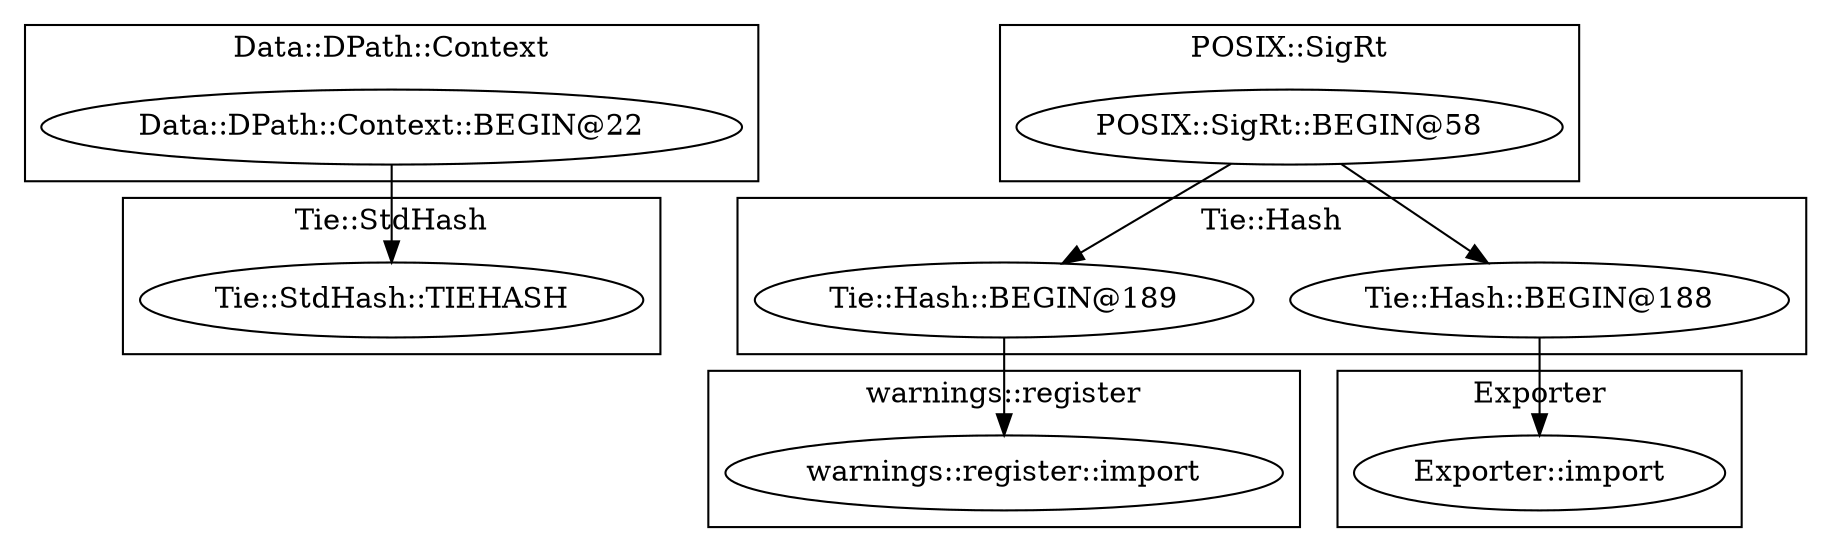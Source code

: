 digraph {
graph [overlap=false]
subgraph cluster_Data_DPath_Context {
	label="Data::DPath::Context";
	"Data::DPath::Context::BEGIN@22";
}
subgraph cluster_Tie_Hash {
	label="Tie::Hash";
	"Tie::Hash::BEGIN@189";
	"Tie::Hash::BEGIN@188";
}
subgraph cluster_Tie_StdHash {
	label="Tie::StdHash";
	"Tie::StdHash::TIEHASH";
}
subgraph cluster_POSIX_SigRt {
	label="POSIX::SigRt";
	"POSIX::SigRt::BEGIN@58";
}
subgraph cluster_Exporter {
	label="Exporter";
	"Exporter::import";
}
subgraph cluster_warnings_register {
	label="warnings::register";
	"warnings::register::import";
}
"Data::DPath::Context::BEGIN@22" -> "Tie::StdHash::TIEHASH";
"Tie::Hash::BEGIN@188" -> "Exporter::import";
"POSIX::SigRt::BEGIN@58" -> "Tie::Hash::BEGIN@188";
"POSIX::SigRt::BEGIN@58" -> "Tie::Hash::BEGIN@189";
"Tie::Hash::BEGIN@189" -> "warnings::register::import";
}
